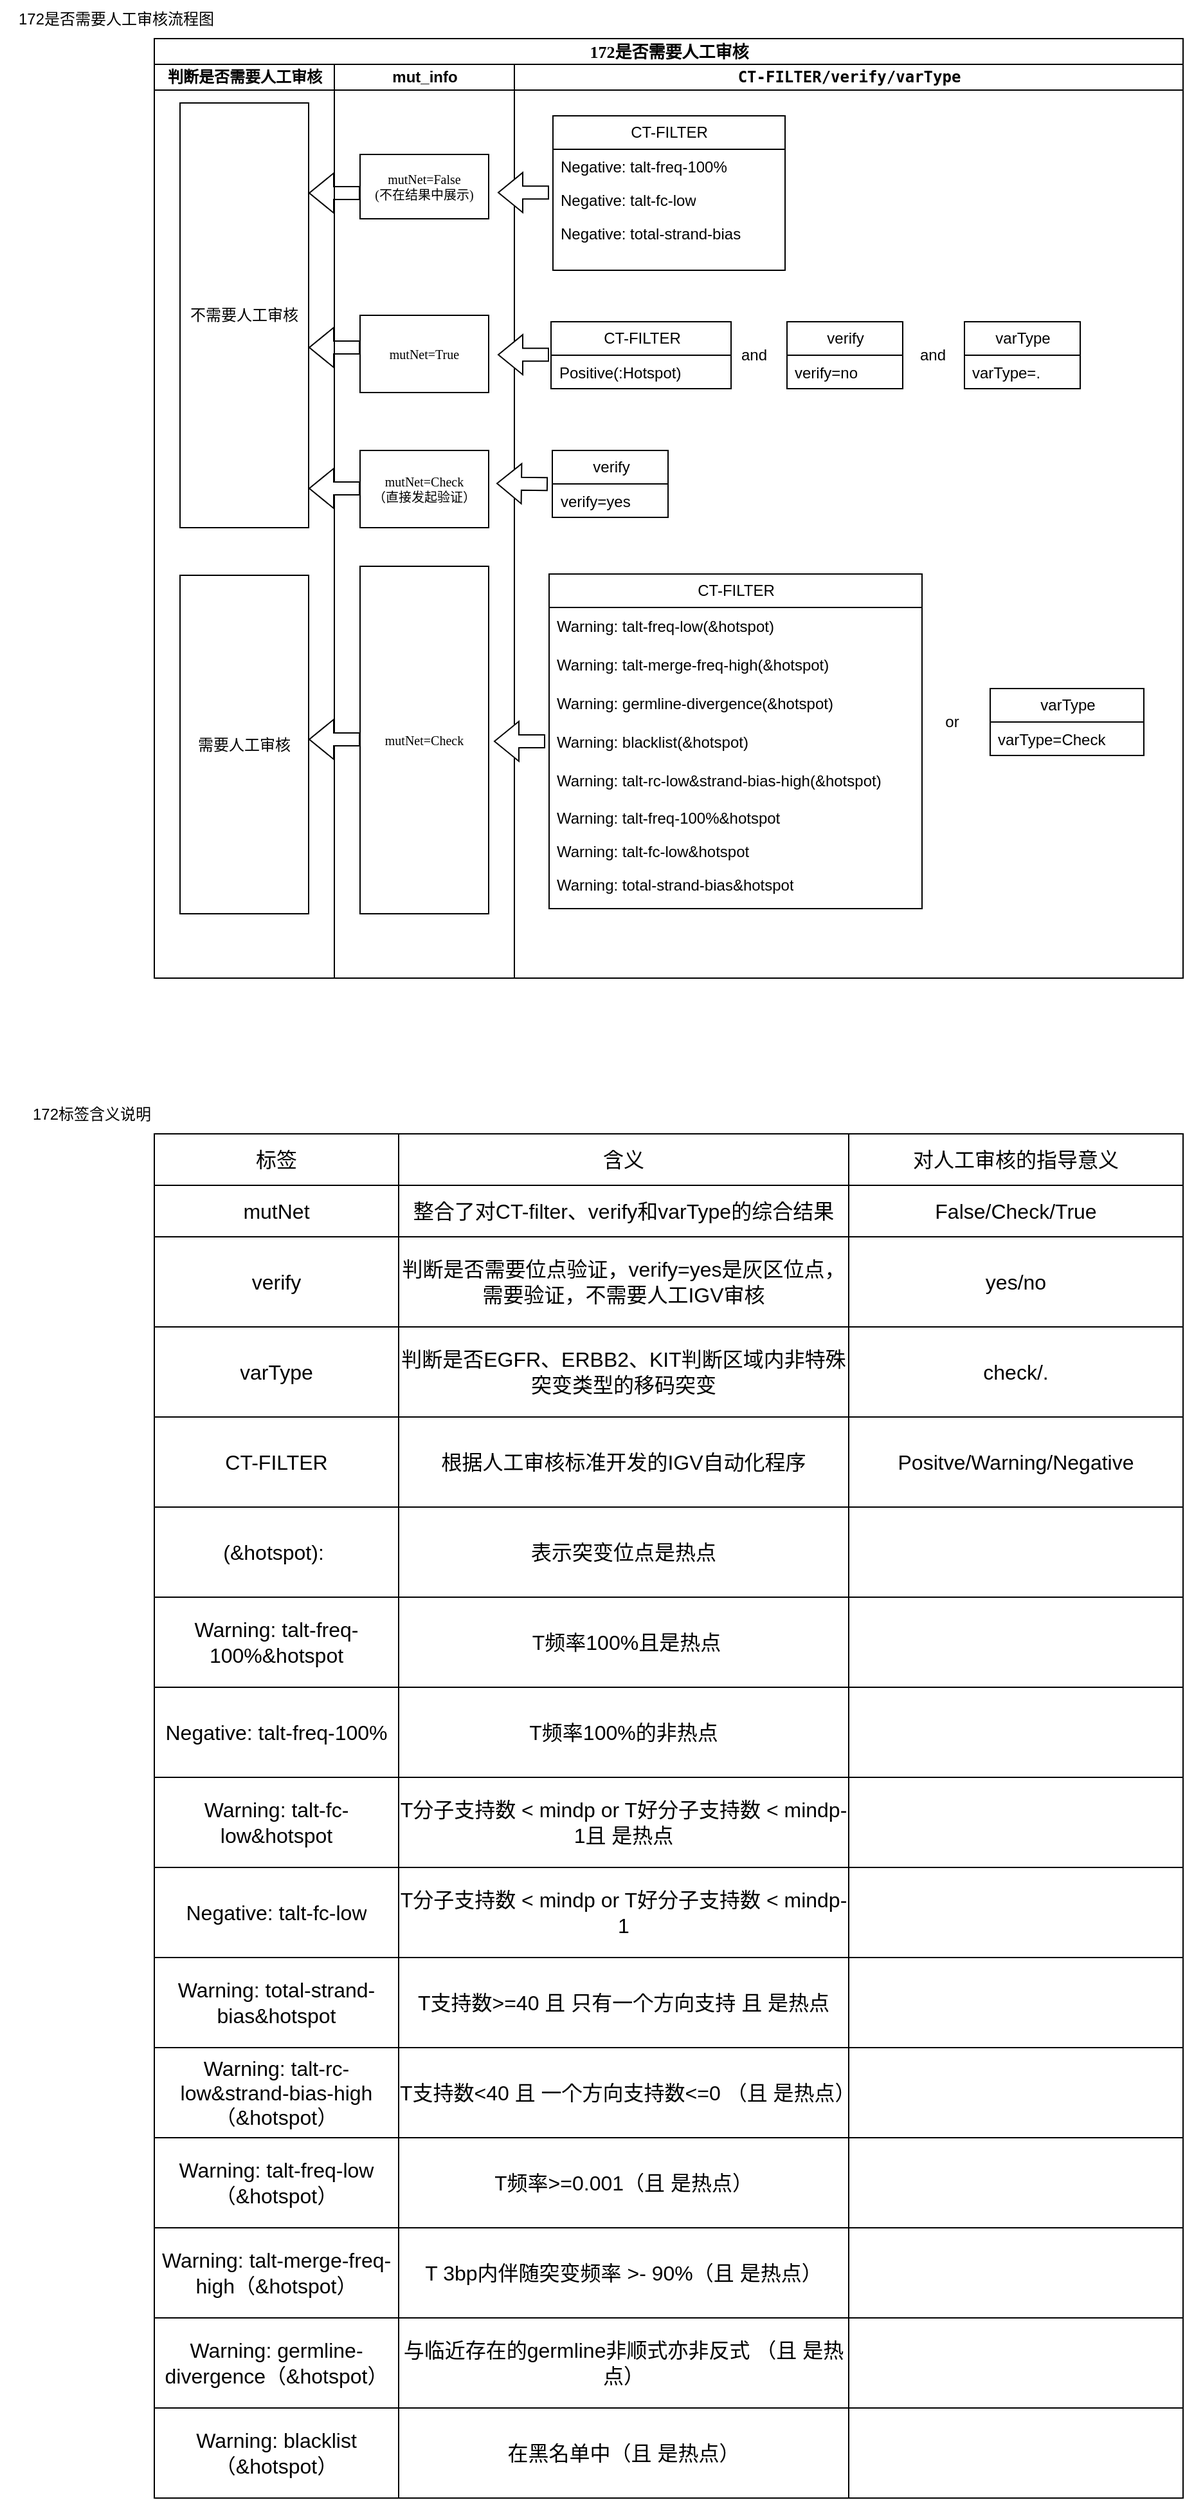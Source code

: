 <mxfile version="23.1.5" type="github">
  <diagram name="172" id="74e2e168-ea6b-b213-b513-2b3c1d86103e">
    <mxGraphModel dx="1036" dy="1428" grid="1" gridSize="10" guides="1" tooltips="1" connect="1" arrows="1" fold="1" page="1" pageScale="1" pageWidth="1100" pageHeight="850" background="none" math="0" shadow="0">
      <root>
        <mxCell id="0" />
        <mxCell id="1" parent="0" />
        <mxCell id="77e6c97f196da883-1" value="&lt;font style=&quot;font-size: 13px;&quot;&gt;172是否需要人工审核&lt;/font&gt;" style="swimlane;html=1;childLayout=stackLayout;startSize=20;rounded=0;shadow=0;labelBackgroundColor=none;strokeWidth=1;fontFamily=Verdana;fontSize=8;align=center;" parent="1" vertex="1">
          <mxGeometry x="120" y="-810" width="800" height="730" as="geometry" />
        </mxCell>
        <mxCell id="77e6c97f196da883-2" value="判断是否需要人工审核" style="swimlane;html=1;startSize=20;shadow=0;" parent="77e6c97f196da883-1" vertex="1">
          <mxGeometry y="20" width="140" height="710" as="geometry" />
        </mxCell>
        <mxCell id="77e6c97f196da883-8" value="不需要人工审核" style="rounded=0;whiteSpace=wrap;html=1;shadow=0;labelBackgroundColor=none;strokeWidth=1;fontFamily=Verdana;fontSize=12;align=center;glass=1;fillColor=none;" parent="77e6c97f196da883-2" vertex="1">
          <mxGeometry x="20" y="30" width="100" height="330" as="geometry" />
        </mxCell>
        <mxCell id="Ntkf2nLQN6CGH8CM93F0-73" value="需要人工审核" style="rounded=0;whiteSpace=wrap;html=1;shadow=0;labelBackgroundColor=none;strokeWidth=1;fontFamily=Verdana;fontSize=12;align=center;glass=1;fillColor=none;" parent="77e6c97f196da883-2" vertex="1">
          <mxGeometry x="20" y="397" width="100" height="263" as="geometry" />
        </mxCell>
        <mxCell id="a5Jmv1ovsEIgKHmmvxp4-178" value="" style="shape=flexArrow;endArrow=classic;html=1;rounded=0;fillColor=default;" parent="77e6c97f196da883-2" edge="1">
          <mxGeometry width="50" height="50" relative="1" as="geometry">
            <mxPoint x="160" y="220" as="sourcePoint" />
            <mxPoint x="120" y="220" as="targetPoint" />
          </mxGeometry>
        </mxCell>
        <mxCell id="a5Jmv1ovsEIgKHmmvxp4-177" value="" style="shape=flexArrow;endArrow=classic;html=1;rounded=0;fillColor=default;" parent="77e6c97f196da883-2" edge="1">
          <mxGeometry width="50" height="50" relative="1" as="geometry">
            <mxPoint x="160" y="100" as="sourcePoint" />
            <mxPoint x="120" y="100" as="targetPoint" />
          </mxGeometry>
        </mxCell>
        <mxCell id="77e6c97f196da883-3" value="mut_info" style="swimlane;html=1;startSize=20;shadow=0;" parent="77e6c97f196da883-1" vertex="1">
          <mxGeometry x="140" y="20" width="140" height="710" as="geometry" />
        </mxCell>
        <mxCell id="Ntkf2nLQN6CGH8CM93F0-67" value="mutNet=True" style="rounded=0;whiteSpace=wrap;html=1;shadow=0;labelBackgroundColor=none;strokeWidth=1;fontFamily=Verdana;fontSize=10;align=center;glass=1;fillStyle=auto;fillColor=none;" parent="77e6c97f196da883-3" vertex="1">
          <mxGeometry x="20" y="195" width="100" height="60" as="geometry" />
        </mxCell>
        <mxCell id="Ntkf2nLQN6CGH8CM93F0-69" value="mutNet=Check" style="rounded=0;whiteSpace=wrap;html=1;shadow=0;labelBackgroundColor=none;strokeWidth=1;fontFamily=Verdana;fontSize=10;align=center;glass=1;fillStyle=auto;fillColor=none;" parent="77e6c97f196da883-3" vertex="1">
          <mxGeometry x="20" y="390" width="100" height="270" as="geometry" />
        </mxCell>
        <mxCell id="Ntkf2nLQN6CGH8CM93F0-68" value="mutNet=False&lt;br&gt;(不在结果中展示)" style="rounded=0;whiteSpace=wrap;html=1;shadow=0;labelBackgroundColor=none;strokeWidth=1;fontFamily=Verdana;fontSize=10;align=center;glass=1;fillStyle=auto;fillColor=none;" parent="77e6c97f196da883-3" vertex="1">
          <mxGeometry x="20" y="70" width="100" height="50" as="geometry" />
        </mxCell>
        <mxCell id="a5Jmv1ovsEIgKHmmvxp4-11" value="mutNet=Check&lt;br&gt;（直接发起验证）" style="rounded=0;whiteSpace=wrap;html=1;shadow=0;labelBackgroundColor=none;strokeWidth=1;fontFamily=Verdana;fontSize=10;align=center;glass=1;fillStyle=auto;fillColor=none;" parent="77e6c97f196da883-3" vertex="1">
          <mxGeometry x="20" y="300" width="100" height="60" as="geometry" />
        </mxCell>
        <mxCell id="a5Jmv1ovsEIgKHmmvxp4-179" value="" style="shape=flexArrow;endArrow=classic;html=1;rounded=0;fillColor=default;" parent="77e6c97f196da883-3" edge="1">
          <mxGeometry width="50" height="50" relative="1" as="geometry">
            <mxPoint x="20" y="524.5" as="sourcePoint" />
            <mxPoint x="-20" y="524.5" as="targetPoint" />
          </mxGeometry>
        </mxCell>
        <mxCell id="a5Jmv1ovsEIgKHmmvxp4-170" value="" style="shape=flexArrow;endArrow=classic;html=1;rounded=0;fillColor=default;" parent="77e6c97f196da883-3" edge="1">
          <mxGeometry width="50" height="50" relative="1" as="geometry">
            <mxPoint x="20" y="329.5" as="sourcePoint" />
            <mxPoint x="-20" y="329.5" as="targetPoint" />
          </mxGeometry>
        </mxCell>
        <mxCell id="77e6c97f196da883-5" value="&lt;code&gt;&lt;b&gt;CT-FILTER/verify/varType&lt;/b&gt;&lt;/code&gt;" style="swimlane;html=1;startSize=20;fontStyle=0;shadow=0;" parent="77e6c97f196da883-1" vertex="1">
          <mxGeometry x="280" y="20" width="520" height="710" as="geometry" />
        </mxCell>
        <mxCell id="74XeSMvvcMfbmq75COJw-82" value="CT-FILTER" style="swimlane;fontStyle=0;childLayout=stackLayout;horizontal=1;startSize=26;fillColor=none;horizontalStack=0;resizeParent=1;resizeParentMax=0;resizeLast=0;collapsible=1;marginBottom=0;html=1;swimlaneFillColor=none;" parent="77e6c97f196da883-5" vertex="1">
          <mxGeometry x="30" y="40" width="180.5" height="120" as="geometry" />
        </mxCell>
        <mxCell id="74XeSMvvcMfbmq75COJw-83" value="Negative:&amp;nbsp;talt-freq-100%" style="text;strokeColor=none;fillColor=none;align=left;verticalAlign=top;spacingLeft=4;spacingRight=4;overflow=hidden;rotatable=0;points=[[0,0.5],[1,0.5]];portConstraint=eastwest;whiteSpace=wrap;html=1;" parent="74XeSMvvcMfbmq75COJw-82" vertex="1">
          <mxGeometry y="26" width="180.5" height="26" as="geometry" />
        </mxCell>
        <mxCell id="74XeSMvvcMfbmq75COJw-84" value="Negative:&amp;nbsp;talt-fc-low" style="text;strokeColor=none;fillColor=none;align=left;verticalAlign=top;spacingLeft=4;spacingRight=4;overflow=hidden;rotatable=0;points=[[0,0.5],[1,0.5]];portConstraint=eastwest;whiteSpace=wrap;html=1;" parent="74XeSMvvcMfbmq75COJw-82" vertex="1">
          <mxGeometry y="52" width="180.5" height="26" as="geometry" />
        </mxCell>
        <mxCell id="74XeSMvvcMfbmq75COJw-85" value="Negative:&amp;nbsp;total-strand-bias" style="text;strokeColor=none;fillColor=none;align=left;verticalAlign=top;spacingLeft=4;spacingRight=4;overflow=hidden;rotatable=0;points=[[0,0.5],[1,0.5]];portConstraint=eastwest;whiteSpace=wrap;html=1;" parent="74XeSMvvcMfbmq75COJw-82" vertex="1">
          <mxGeometry y="78" width="180.5" height="42" as="geometry" />
        </mxCell>
        <mxCell id="74XeSMvvcMfbmq75COJw-87" value="CT-FILTER" style="swimlane;fontStyle=0;childLayout=stackLayout;horizontal=1;startSize=26;fillColor=none;horizontalStack=0;resizeParent=1;resizeParentMax=0;resizeLast=0;collapsible=1;marginBottom=0;html=1;" parent="77e6c97f196da883-5" vertex="1">
          <mxGeometry x="28.5" y="200" width="140" height="52" as="geometry" />
        </mxCell>
        <mxCell id="74XeSMvvcMfbmq75COJw-88" value="Positive(:Hotspot)" style="text;strokeColor=none;fillColor=none;align=left;verticalAlign=top;spacingLeft=4;spacingRight=4;overflow=hidden;rotatable=0;points=[[0,0.5],[1,0.5]];portConstraint=eastwest;whiteSpace=wrap;html=1;" parent="74XeSMvvcMfbmq75COJw-87" vertex="1">
          <mxGeometry y="26" width="140" height="26" as="geometry" />
        </mxCell>
        <mxCell id="74XeSMvvcMfbmq75COJw-91" value="verify" style="swimlane;fontStyle=0;childLayout=stackLayout;horizontal=1;startSize=26;fillColor=none;horizontalStack=0;resizeParent=1;resizeParentMax=0;resizeLast=0;collapsible=1;marginBottom=0;html=1;" parent="77e6c97f196da883-5" vertex="1">
          <mxGeometry x="212" y="200" width="90" height="52" as="geometry" />
        </mxCell>
        <mxCell id="74XeSMvvcMfbmq75COJw-92" value="verify=no" style="text;strokeColor=none;fillColor=none;align=left;verticalAlign=top;spacingLeft=4;spacingRight=4;overflow=hidden;rotatable=0;points=[[0,0.5],[1,0.5]];portConstraint=eastwest;whiteSpace=wrap;html=1;" parent="74XeSMvvcMfbmq75COJw-91" vertex="1">
          <mxGeometry y="26" width="90" height="26" as="geometry" />
        </mxCell>
        <mxCell id="74XeSMvvcMfbmq75COJw-94" value="varType" style="swimlane;fontStyle=0;childLayout=stackLayout;horizontal=1;startSize=26;fillColor=none;horizontalStack=0;resizeParent=1;resizeParentMax=0;resizeLast=0;collapsible=1;marginBottom=0;html=1;" parent="77e6c97f196da883-5" vertex="1">
          <mxGeometry x="350" y="200" width="90" height="52" as="geometry" />
        </mxCell>
        <mxCell id="74XeSMvvcMfbmq75COJw-95" value="varType=." style="text;strokeColor=none;fillColor=none;align=left;verticalAlign=top;spacingLeft=4;spacingRight=4;overflow=hidden;rotatable=0;points=[[0,0.5],[1,0.5]];portConstraint=eastwest;whiteSpace=wrap;html=1;" parent="74XeSMvvcMfbmq75COJw-94" vertex="1">
          <mxGeometry y="26" width="90" height="26" as="geometry" />
        </mxCell>
        <mxCell id="a5Jmv1ovsEIgKHmmvxp4-5" value="and" style="text;html=1;align=center;verticalAlign=middle;resizable=0;points=[];autosize=1;strokeColor=none;fillColor=none;" parent="77e6c97f196da883-5" vertex="1">
          <mxGeometry x="305" y="211" width="40" height="30" as="geometry" />
        </mxCell>
        <mxCell id="a5Jmv1ovsEIgKHmmvxp4-6" value="and" style="text;html=1;align=center;verticalAlign=middle;resizable=0;points=[];autosize=1;strokeColor=none;fillColor=none;" parent="77e6c97f196da883-5" vertex="1">
          <mxGeometry x="165.5" y="211" width="40" height="30" as="geometry" />
        </mxCell>
        <mxCell id="a5Jmv1ovsEIgKHmmvxp4-7" value="CT-FILTER" style="swimlane;fontStyle=0;childLayout=stackLayout;horizontal=1;startSize=26;fillColor=none;horizontalStack=0;resizeParent=1;resizeParentMax=0;resizeLast=0;collapsible=1;marginBottom=0;html=1;" parent="77e6c97f196da883-5" vertex="1">
          <mxGeometry x="27" y="396" width="290" height="260" as="geometry" />
        </mxCell>
        <mxCell id="a5Jmv1ovsEIgKHmmvxp4-130" value="Warning:&amp;nbsp;talt-freq-low(&amp;amp;hotspot)" style="text;fillColor=none;align=left;verticalAlign=middle;spacingLeft=4;spacingRight=4;overflow=hidden;points=[[0,0.5],[1,0.5]];portConstraint=eastwest;rotatable=0;whiteSpace=wrap;html=1;" parent="a5Jmv1ovsEIgKHmmvxp4-7" vertex="1">
          <mxGeometry y="26" width="290" height="30" as="geometry" />
        </mxCell>
        <mxCell id="a5Jmv1ovsEIgKHmmvxp4-128" value="Warning:&amp;nbsp;talt-merge-freq-high(&amp;amp;hotspot)" style="text;strokeColor=none;fillColor=none;align=left;verticalAlign=middle;spacingLeft=4;spacingRight=4;overflow=hidden;points=[[0,0.5],[1,0.5]];portConstraint=eastwest;rotatable=0;whiteSpace=wrap;html=1;" parent="a5Jmv1ovsEIgKHmmvxp4-7" vertex="1">
          <mxGeometry y="56" width="290" height="30" as="geometry" />
        </mxCell>
        <mxCell id="a5Jmv1ovsEIgKHmmvxp4-127" value="Warning:&amp;nbsp;germline-divergence(&amp;amp;hotspot)" style="text;strokeColor=none;fillColor=none;align=left;verticalAlign=middle;spacingLeft=4;spacingRight=4;overflow=hidden;points=[[0,0.5],[1,0.5]];portConstraint=eastwest;rotatable=0;whiteSpace=wrap;html=1;" parent="a5Jmv1ovsEIgKHmmvxp4-7" vertex="1">
          <mxGeometry y="86" width="290" height="30" as="geometry" />
        </mxCell>
        <mxCell id="a5Jmv1ovsEIgKHmmvxp4-126" value="Warning:&amp;nbsp;blacklist(&amp;amp;hotspot)" style="text;strokeColor=none;fillColor=none;align=left;verticalAlign=middle;spacingLeft=4;spacingRight=4;overflow=hidden;points=[[0,0.5],[1,0.5]];portConstraint=eastwest;rotatable=0;whiteSpace=wrap;html=1;" parent="a5Jmv1ovsEIgKHmmvxp4-7" vertex="1">
          <mxGeometry y="116" width="290" height="30" as="geometry" />
        </mxCell>
        <mxCell id="a5Jmv1ovsEIgKHmmvxp4-125" value="Warning:&amp;nbsp;talt-rc-low&amp;amp;strand-bias-high(&amp;amp;hotspot)" style="text;strokeColor=none;fillColor=none;align=left;verticalAlign=middle;spacingLeft=4;spacingRight=4;overflow=hidden;points=[[0,0.5],[1,0.5]];portConstraint=eastwest;rotatable=0;whiteSpace=wrap;html=1;" parent="a5Jmv1ovsEIgKHmmvxp4-7" vertex="1">
          <mxGeometry y="146" width="290" height="30" as="geometry" />
        </mxCell>
        <mxCell id="a5Jmv1ovsEIgKHmmvxp4-117" value="" style="group;strokeColor=none;" parent="a5Jmv1ovsEIgKHmmvxp4-7" vertex="1" connectable="0">
          <mxGeometry y="176" width="290" height="84" as="geometry" />
        </mxCell>
        <mxCell id="a5Jmv1ovsEIgKHmmvxp4-8" value="Warning:&amp;nbsp;talt-freq-100%&amp;amp;hotspot" style="text;strokeColor=none;fillColor=none;align=left;verticalAlign=top;spacingLeft=4;spacingRight=4;overflow=hidden;rotatable=0;points=[[0,0.5],[1,0.5]];portConstraint=eastwest;whiteSpace=wrap;html=1;" parent="a5Jmv1ovsEIgKHmmvxp4-117" vertex="1">
          <mxGeometry width="290" height="26" as="geometry" />
        </mxCell>
        <mxCell id="a5Jmv1ovsEIgKHmmvxp4-9" value="Warning: talt-fc-low&amp;amp;hotspot" style="text;strokeColor=none;fillColor=none;align=left;verticalAlign=top;spacingLeft=4;spacingRight=4;overflow=hidden;rotatable=0;points=[[0,0.5],[1,0.5]];portConstraint=eastwest;whiteSpace=wrap;html=1;" parent="a5Jmv1ovsEIgKHmmvxp4-117" vertex="1">
          <mxGeometry y="26" width="290" height="26" as="geometry" />
        </mxCell>
        <mxCell id="a5Jmv1ovsEIgKHmmvxp4-10" value="Warning:&amp;nbsp;total-strand-bias&amp;amp;hotspot" style="text;strokeColor=none;fillColor=none;align=left;verticalAlign=top;spacingLeft=4;spacingRight=4;overflow=hidden;rotatable=0;points=[[0,0.5],[1,0.5]];portConstraint=eastwest;whiteSpace=wrap;html=1;" parent="a5Jmv1ovsEIgKHmmvxp4-117" vertex="1">
          <mxGeometry y="52" width="290" height="32" as="geometry" />
        </mxCell>
        <mxCell id="a5Jmv1ovsEIgKHmmvxp4-40" value="verify" style="swimlane;fontStyle=0;childLayout=stackLayout;horizontal=1;startSize=26;fillColor=none;horizontalStack=0;resizeParent=1;resizeParentMax=0;resizeLast=0;collapsible=1;marginBottom=0;html=1;" parent="77e6c97f196da883-5" vertex="1">
          <mxGeometry x="29.5" y="300" width="90" height="52" as="geometry" />
        </mxCell>
        <mxCell id="a5Jmv1ovsEIgKHmmvxp4-41" value="verify=yes" style="text;strokeColor=none;fillColor=none;align=left;verticalAlign=top;spacingLeft=4;spacingRight=4;overflow=hidden;rotatable=0;points=[[0,0.5],[1,0.5]];portConstraint=eastwest;whiteSpace=wrap;html=1;" parent="a5Jmv1ovsEIgKHmmvxp4-40" vertex="1">
          <mxGeometry y="26" width="90" height="26" as="geometry" />
        </mxCell>
        <mxCell id="a5Jmv1ovsEIgKHmmvxp4-69" value="varType" style="swimlane;fontStyle=0;childLayout=stackLayout;horizontal=1;startSize=26;fillColor=none;horizontalStack=0;resizeParent=1;resizeParentMax=0;resizeLast=0;collapsible=1;marginBottom=0;html=1;" parent="77e6c97f196da883-5" vertex="1">
          <mxGeometry x="370" y="485" width="119.5" height="52" as="geometry" />
        </mxCell>
        <mxCell id="a5Jmv1ovsEIgKHmmvxp4-70" value="varType=Check" style="text;strokeColor=none;fillColor=none;align=left;verticalAlign=top;spacingLeft=4;spacingRight=4;overflow=hidden;rotatable=0;points=[[0,0.5],[1,0.5]];portConstraint=eastwest;whiteSpace=wrap;html=1;" parent="a5Jmv1ovsEIgKHmmvxp4-69" vertex="1">
          <mxGeometry y="26" width="119.5" height="26" as="geometry" />
        </mxCell>
        <mxCell id="a5Jmv1ovsEIgKHmmvxp4-115" value="or" style="text;html=1;align=center;verticalAlign=middle;resizable=0;points=[];autosize=1;strokeColor=none;fillColor=none;" parent="77e6c97f196da883-5" vertex="1">
          <mxGeometry x="325" y="496" width="30" height="30" as="geometry" />
        </mxCell>
        <mxCell id="a5Jmv1ovsEIgKHmmvxp4-171" value="" style="shape=flexArrow;endArrow=classic;html=1;rounded=0;fillColor=default;" parent="77e6c97f196da883-5" edge="1">
          <mxGeometry width="50" height="50" relative="1" as="geometry">
            <mxPoint x="24" y="526" as="sourcePoint" />
            <mxPoint x="-16" y="526" as="targetPoint" />
          </mxGeometry>
        </mxCell>
        <mxCell id="a5Jmv1ovsEIgKHmmvxp4-172" value="" style="shape=flexArrow;endArrow=classic;html=1;rounded=0;fillColor=default;" parent="77e6c97f196da883-5" edge="1">
          <mxGeometry width="50" height="50" relative="1" as="geometry">
            <mxPoint x="27" y="225.58" as="sourcePoint" />
            <mxPoint x="-13" y="225.58" as="targetPoint" />
          </mxGeometry>
        </mxCell>
        <mxCell id="a5Jmv1ovsEIgKHmmvxp4-169" value="" style="shape=flexArrow;endArrow=classic;html=1;rounded=0;fillColor=default;" parent="77e6c97f196da883-5" edge="1">
          <mxGeometry width="50" height="50" relative="1" as="geometry">
            <mxPoint x="27" y="99.58" as="sourcePoint" />
            <mxPoint x="-13" y="99.58" as="targetPoint" />
          </mxGeometry>
        </mxCell>
        <mxCell id="a5Jmv1ovsEIgKHmmvxp4-168" value="" style="shape=flexArrow;endArrow=classic;html=1;rounded=0;fillColor=default;" parent="77e6c97f196da883-5" edge="1">
          <mxGeometry width="50" height="50" relative="1" as="geometry">
            <mxPoint x="26" y="326.08" as="sourcePoint" />
            <mxPoint x="-14" y="325.58" as="targetPoint" />
          </mxGeometry>
        </mxCell>
        <mxCell id="sK7v8ZVmqhWhGG1hjcXt-1" value="172是否需要人工审核流程图" style="text;html=1;align=center;verticalAlign=middle;resizable=0;points=[];autosize=1;strokeColor=none;fillColor=none;" parent="1" vertex="1">
          <mxGeometry y="-840" width="180" height="30" as="geometry" />
        </mxCell>
        <mxCell id="sK7v8ZVmqhWhGG1hjcXt-2" value="172标签含义说明" style="text;html=1;align=center;verticalAlign=middle;resizable=0;points=[];autosize=1;strokeColor=none;fillColor=none;" parent="1" vertex="1">
          <mxGeometry x="11" y="11" width="120" height="30" as="geometry" />
        </mxCell>
        <mxCell id="PxTjI0f82RKwkP7TFESD-1" value="" style="shape=table;startSize=0;container=1;collapsible=0;childLayout=tableLayout;fontSize=16;" vertex="1" parent="1">
          <mxGeometry x="120" y="41" width="800" height="1060" as="geometry" />
        </mxCell>
        <mxCell id="PxTjI0f82RKwkP7TFESD-2" value="" style="shape=tableRow;horizontal=0;startSize=0;swimlaneHead=0;swimlaneBody=0;strokeColor=inherit;top=0;left=0;bottom=0;right=0;collapsible=0;dropTarget=0;fillColor=none;points=[[0,0.5],[1,0.5]];portConstraint=eastwest;fontSize=16;" vertex="1" parent="PxTjI0f82RKwkP7TFESD-1">
          <mxGeometry width="800" height="40" as="geometry" />
        </mxCell>
        <mxCell id="PxTjI0f82RKwkP7TFESD-3" value="标签" style="shape=partialRectangle;html=1;whiteSpace=wrap;connectable=0;strokeColor=inherit;overflow=hidden;fillColor=none;top=0;left=0;bottom=0;right=0;pointerEvents=1;fontSize=16;" vertex="1" parent="PxTjI0f82RKwkP7TFESD-2">
          <mxGeometry width="190" height="40" as="geometry">
            <mxRectangle width="190" height="40" as="alternateBounds" />
          </mxGeometry>
        </mxCell>
        <mxCell id="PxTjI0f82RKwkP7TFESD-4" value="含义" style="shape=partialRectangle;html=1;whiteSpace=wrap;connectable=0;strokeColor=inherit;overflow=hidden;fillColor=none;top=0;left=0;bottom=0;right=0;pointerEvents=1;fontSize=16;" vertex="1" parent="PxTjI0f82RKwkP7TFESD-2">
          <mxGeometry x="190" width="350" height="40" as="geometry">
            <mxRectangle width="350" height="40" as="alternateBounds" />
          </mxGeometry>
        </mxCell>
        <mxCell id="PxTjI0f82RKwkP7TFESD-5" value="对人工审核的指导意义" style="shape=partialRectangle;html=1;whiteSpace=wrap;connectable=0;strokeColor=inherit;overflow=hidden;fillColor=none;top=0;left=0;bottom=0;right=0;pointerEvents=1;fontSize=16;" vertex="1" parent="PxTjI0f82RKwkP7TFESD-2">
          <mxGeometry x="540" width="260" height="40" as="geometry">
            <mxRectangle width="260" height="40" as="alternateBounds" />
          </mxGeometry>
        </mxCell>
        <mxCell id="PxTjI0f82RKwkP7TFESD-6" value="" style="shape=tableRow;horizontal=0;startSize=0;swimlaneHead=0;swimlaneBody=0;strokeColor=inherit;top=0;left=0;bottom=0;right=0;collapsible=0;dropTarget=0;fillColor=none;points=[[0,0.5],[1,0.5]];portConstraint=eastwest;fontSize=16;" vertex="1" parent="PxTjI0f82RKwkP7TFESD-1">
          <mxGeometry y="40" width="800" height="40" as="geometry" />
        </mxCell>
        <mxCell id="PxTjI0f82RKwkP7TFESD-7" value="mutNet" style="shape=partialRectangle;html=1;whiteSpace=wrap;connectable=0;strokeColor=inherit;overflow=hidden;fillColor=none;top=0;left=0;bottom=0;right=0;pointerEvents=1;fontSize=16;" vertex="1" parent="PxTjI0f82RKwkP7TFESD-6">
          <mxGeometry width="190" height="40" as="geometry">
            <mxRectangle width="190" height="40" as="alternateBounds" />
          </mxGeometry>
        </mxCell>
        <mxCell id="PxTjI0f82RKwkP7TFESD-8" value="整合了对CT-filter、verify和varType的综合结果" style="shape=partialRectangle;html=1;whiteSpace=wrap;connectable=0;strokeColor=inherit;overflow=hidden;fillColor=none;top=0;left=0;bottom=0;right=0;pointerEvents=1;fontSize=16;" vertex="1" parent="PxTjI0f82RKwkP7TFESD-6">
          <mxGeometry x="190" width="350" height="40" as="geometry">
            <mxRectangle width="350" height="40" as="alternateBounds" />
          </mxGeometry>
        </mxCell>
        <mxCell id="PxTjI0f82RKwkP7TFESD-9" value="False/Check/True" style="shape=partialRectangle;html=1;whiteSpace=wrap;connectable=0;strokeColor=inherit;overflow=hidden;fillColor=none;top=0;left=0;bottom=0;right=0;pointerEvents=1;fontSize=16;" vertex="1" parent="PxTjI0f82RKwkP7TFESD-6">
          <mxGeometry x="540" width="260" height="40" as="geometry">
            <mxRectangle width="260" height="40" as="alternateBounds" />
          </mxGeometry>
        </mxCell>
        <mxCell id="PxTjI0f82RKwkP7TFESD-22" value="" style="shape=tableRow;horizontal=0;startSize=0;swimlaneHead=0;swimlaneBody=0;strokeColor=inherit;top=0;left=0;bottom=0;right=0;collapsible=0;dropTarget=0;fillColor=none;points=[[0,0.5],[1,0.5]];portConstraint=eastwest;fontSize=16;" vertex="1" parent="PxTjI0f82RKwkP7TFESD-1">
          <mxGeometry y="80" width="800" height="70" as="geometry" />
        </mxCell>
        <mxCell id="PxTjI0f82RKwkP7TFESD-23" value="verify" style="shape=partialRectangle;html=1;whiteSpace=wrap;connectable=0;strokeColor=inherit;overflow=hidden;fillColor=none;top=0;left=0;bottom=0;right=0;pointerEvents=1;fontSize=16;" vertex="1" parent="PxTjI0f82RKwkP7TFESD-22">
          <mxGeometry width="190" height="70" as="geometry">
            <mxRectangle width="190" height="70" as="alternateBounds" />
          </mxGeometry>
        </mxCell>
        <mxCell id="PxTjI0f82RKwkP7TFESD-24" value="判断是否需要位点验证，verify=yes是灰区位点，需要验证，不需要人工IGV审核" style="shape=partialRectangle;html=1;whiteSpace=wrap;connectable=0;strokeColor=inherit;overflow=hidden;fillColor=none;top=0;left=0;bottom=0;right=0;pointerEvents=1;fontSize=16;" vertex="1" parent="PxTjI0f82RKwkP7TFESD-22">
          <mxGeometry x="190" width="350" height="70" as="geometry">
            <mxRectangle width="350" height="70" as="alternateBounds" />
          </mxGeometry>
        </mxCell>
        <mxCell id="PxTjI0f82RKwkP7TFESD-25" value="yes/no" style="shape=partialRectangle;html=1;whiteSpace=wrap;connectable=0;strokeColor=inherit;overflow=hidden;fillColor=none;top=0;left=0;bottom=0;right=0;pointerEvents=1;fontSize=16;" vertex="1" parent="PxTjI0f82RKwkP7TFESD-22">
          <mxGeometry x="540" width="260" height="70" as="geometry">
            <mxRectangle width="260" height="70" as="alternateBounds" />
          </mxGeometry>
        </mxCell>
        <mxCell id="PxTjI0f82RKwkP7TFESD-18" value="" style="shape=tableRow;horizontal=0;startSize=0;swimlaneHead=0;swimlaneBody=0;strokeColor=inherit;top=0;left=0;bottom=0;right=0;collapsible=0;dropTarget=0;fillColor=none;points=[[0,0.5],[1,0.5]];portConstraint=eastwest;fontSize=16;" vertex="1" parent="PxTjI0f82RKwkP7TFESD-1">
          <mxGeometry y="150" width="800" height="70" as="geometry" />
        </mxCell>
        <mxCell id="PxTjI0f82RKwkP7TFESD-19" value="varType" style="shape=partialRectangle;html=1;whiteSpace=wrap;connectable=0;strokeColor=inherit;overflow=hidden;fillColor=none;top=0;left=0;bottom=0;right=0;pointerEvents=1;fontSize=16;" vertex="1" parent="PxTjI0f82RKwkP7TFESD-18">
          <mxGeometry width="190" height="70" as="geometry">
            <mxRectangle width="190" height="70" as="alternateBounds" />
          </mxGeometry>
        </mxCell>
        <mxCell id="PxTjI0f82RKwkP7TFESD-20" value="判断是否EGFR、ERBB2、KIT判断区域内非特殊突变类型的移码突变" style="shape=partialRectangle;html=1;whiteSpace=wrap;connectable=0;strokeColor=inherit;overflow=hidden;fillColor=none;top=0;left=0;bottom=0;right=0;pointerEvents=1;fontSize=16;" vertex="1" parent="PxTjI0f82RKwkP7TFESD-18">
          <mxGeometry x="190" width="350" height="70" as="geometry">
            <mxRectangle width="350" height="70" as="alternateBounds" />
          </mxGeometry>
        </mxCell>
        <mxCell id="PxTjI0f82RKwkP7TFESD-21" value="check/." style="shape=partialRectangle;html=1;whiteSpace=wrap;connectable=0;strokeColor=inherit;overflow=hidden;fillColor=none;top=0;left=0;bottom=0;right=0;pointerEvents=1;fontSize=16;" vertex="1" parent="PxTjI0f82RKwkP7TFESD-18">
          <mxGeometry x="540" width="260" height="70" as="geometry">
            <mxRectangle width="260" height="70" as="alternateBounds" />
          </mxGeometry>
        </mxCell>
        <mxCell id="PxTjI0f82RKwkP7TFESD-30" value="" style="shape=tableRow;horizontal=0;startSize=0;swimlaneHead=0;swimlaneBody=0;strokeColor=inherit;top=0;left=0;bottom=0;right=0;collapsible=0;dropTarget=0;fillColor=none;points=[[0,0.5],[1,0.5]];portConstraint=eastwest;fontSize=16;" vertex="1" parent="PxTjI0f82RKwkP7TFESD-1">
          <mxGeometry y="220" width="800" height="70" as="geometry" />
        </mxCell>
        <mxCell id="PxTjI0f82RKwkP7TFESD-31" value="CT-FILTER" style="shape=partialRectangle;html=1;whiteSpace=wrap;connectable=0;strokeColor=inherit;overflow=hidden;fillColor=none;top=0;left=0;bottom=0;right=0;pointerEvents=1;fontSize=16;" vertex="1" parent="PxTjI0f82RKwkP7TFESD-30">
          <mxGeometry width="190" height="70" as="geometry">
            <mxRectangle width="190" height="70" as="alternateBounds" />
          </mxGeometry>
        </mxCell>
        <mxCell id="PxTjI0f82RKwkP7TFESD-32" value="根据人工审核标准开发的IGV自动化程序" style="shape=partialRectangle;html=1;whiteSpace=wrap;connectable=0;strokeColor=inherit;overflow=hidden;fillColor=none;top=0;left=0;bottom=0;right=0;pointerEvents=1;fontSize=16;" vertex="1" parent="PxTjI0f82RKwkP7TFESD-30">
          <mxGeometry x="190" width="350" height="70" as="geometry">
            <mxRectangle width="350" height="70" as="alternateBounds" />
          </mxGeometry>
        </mxCell>
        <mxCell id="PxTjI0f82RKwkP7TFESD-33" value="Positve/Warning/Negative" style="shape=partialRectangle;html=1;whiteSpace=wrap;connectable=0;strokeColor=inherit;overflow=hidden;fillColor=none;top=0;left=0;bottom=0;right=0;pointerEvents=1;fontSize=16;" vertex="1" parent="PxTjI0f82RKwkP7TFESD-30">
          <mxGeometry x="540" width="260" height="70" as="geometry">
            <mxRectangle width="260" height="70" as="alternateBounds" />
          </mxGeometry>
        </mxCell>
        <mxCell id="PxTjI0f82RKwkP7TFESD-38" value="" style="shape=tableRow;horizontal=0;startSize=0;swimlaneHead=0;swimlaneBody=0;strokeColor=inherit;top=0;left=0;bottom=0;right=0;collapsible=0;dropTarget=0;fillColor=none;points=[[0,0.5],[1,0.5]];portConstraint=eastwest;fontSize=16;" vertex="1" parent="PxTjI0f82RKwkP7TFESD-1">
          <mxGeometry y="290" width="800" height="70" as="geometry" />
        </mxCell>
        <mxCell id="PxTjI0f82RKwkP7TFESD-39" value="(&amp;amp;hotspot):&amp;nbsp;" style="shape=partialRectangle;html=1;whiteSpace=wrap;connectable=0;strokeColor=inherit;overflow=hidden;fillColor=none;top=0;left=0;bottom=0;right=0;pointerEvents=1;fontSize=16;" vertex="1" parent="PxTjI0f82RKwkP7TFESD-38">
          <mxGeometry width="190" height="70" as="geometry">
            <mxRectangle width="190" height="70" as="alternateBounds" />
          </mxGeometry>
        </mxCell>
        <mxCell id="PxTjI0f82RKwkP7TFESD-40" value="表示突变位点是热点" style="shape=partialRectangle;html=1;whiteSpace=wrap;connectable=0;strokeColor=inherit;overflow=hidden;fillColor=none;top=0;left=0;bottom=0;right=0;pointerEvents=1;fontSize=16;" vertex="1" parent="PxTjI0f82RKwkP7TFESD-38">
          <mxGeometry x="190" width="350" height="70" as="geometry">
            <mxRectangle width="350" height="70" as="alternateBounds" />
          </mxGeometry>
        </mxCell>
        <mxCell id="PxTjI0f82RKwkP7TFESD-41" value="" style="shape=partialRectangle;html=1;whiteSpace=wrap;connectable=0;strokeColor=inherit;overflow=hidden;fillColor=none;top=0;left=0;bottom=0;right=0;pointerEvents=1;fontSize=16;" vertex="1" parent="PxTjI0f82RKwkP7TFESD-38">
          <mxGeometry x="540" width="260" height="70" as="geometry">
            <mxRectangle width="260" height="70" as="alternateBounds" />
          </mxGeometry>
        </mxCell>
        <mxCell id="PxTjI0f82RKwkP7TFESD-34" value="" style="shape=tableRow;horizontal=0;startSize=0;swimlaneHead=0;swimlaneBody=0;strokeColor=inherit;top=0;left=0;bottom=0;right=0;collapsible=0;dropTarget=0;fillColor=none;points=[[0,0.5],[1,0.5]];portConstraint=eastwest;fontSize=16;" vertex="1" parent="PxTjI0f82RKwkP7TFESD-1">
          <mxGeometry y="360" width="800" height="70" as="geometry" />
        </mxCell>
        <mxCell id="PxTjI0f82RKwkP7TFESD-35" value="Warning:&amp;nbsp;talt-freq-100%&amp;amp;hotspot" style="shape=partialRectangle;html=1;whiteSpace=wrap;connectable=0;strokeColor=inherit;overflow=hidden;fillColor=none;top=0;left=0;bottom=0;right=0;pointerEvents=1;fontSize=16;" vertex="1" parent="PxTjI0f82RKwkP7TFESD-34">
          <mxGeometry width="190" height="70" as="geometry">
            <mxRectangle width="190" height="70" as="alternateBounds" />
          </mxGeometry>
        </mxCell>
        <mxCell id="PxTjI0f82RKwkP7TFESD-36" value="&amp;nbsp;T频率100%且是热点" style="shape=partialRectangle;html=1;whiteSpace=wrap;connectable=0;strokeColor=inherit;overflow=hidden;fillColor=none;top=0;left=0;bottom=0;right=0;pointerEvents=1;fontSize=16;" vertex="1" parent="PxTjI0f82RKwkP7TFESD-34">
          <mxGeometry x="190" width="350" height="70" as="geometry">
            <mxRectangle width="350" height="70" as="alternateBounds" />
          </mxGeometry>
        </mxCell>
        <mxCell id="PxTjI0f82RKwkP7TFESD-37" value="" style="shape=partialRectangle;html=1;whiteSpace=wrap;connectable=0;strokeColor=inherit;overflow=hidden;fillColor=none;top=0;left=0;bottom=0;right=0;pointerEvents=1;fontSize=16;" vertex="1" parent="PxTjI0f82RKwkP7TFESD-34">
          <mxGeometry x="540" width="260" height="70" as="geometry">
            <mxRectangle width="260" height="70" as="alternateBounds" />
          </mxGeometry>
        </mxCell>
        <mxCell id="PxTjI0f82RKwkP7TFESD-42" value="" style="shape=tableRow;horizontal=0;startSize=0;swimlaneHead=0;swimlaneBody=0;strokeColor=inherit;top=0;left=0;bottom=0;right=0;collapsible=0;dropTarget=0;fillColor=none;points=[[0,0.5],[1,0.5]];portConstraint=eastwest;fontSize=16;" vertex="1" parent="PxTjI0f82RKwkP7TFESD-1">
          <mxGeometry y="430" width="800" height="70" as="geometry" />
        </mxCell>
        <mxCell id="PxTjI0f82RKwkP7TFESD-43" value="Negative:&amp;nbsp;talt-freq-100%" style="shape=partialRectangle;html=1;whiteSpace=wrap;connectable=0;strokeColor=inherit;overflow=hidden;fillColor=none;top=0;left=0;bottom=0;right=0;pointerEvents=1;fontSize=16;" vertex="1" parent="PxTjI0f82RKwkP7TFESD-42">
          <mxGeometry width="190" height="70" as="geometry">
            <mxRectangle width="190" height="70" as="alternateBounds" />
          </mxGeometry>
        </mxCell>
        <mxCell id="PxTjI0f82RKwkP7TFESD-44" value="T频率100%的非热点" style="shape=partialRectangle;html=1;whiteSpace=wrap;connectable=0;strokeColor=inherit;overflow=hidden;fillColor=none;top=0;left=0;bottom=0;right=0;pointerEvents=1;fontSize=16;" vertex="1" parent="PxTjI0f82RKwkP7TFESD-42">
          <mxGeometry x="190" width="350" height="70" as="geometry">
            <mxRectangle width="350" height="70" as="alternateBounds" />
          </mxGeometry>
        </mxCell>
        <mxCell id="PxTjI0f82RKwkP7TFESD-45" value="" style="shape=partialRectangle;html=1;whiteSpace=wrap;connectable=0;strokeColor=inherit;overflow=hidden;fillColor=none;top=0;left=0;bottom=0;right=0;pointerEvents=1;fontSize=16;" vertex="1" parent="PxTjI0f82RKwkP7TFESD-42">
          <mxGeometry x="540" width="260" height="70" as="geometry">
            <mxRectangle width="260" height="70" as="alternateBounds" />
          </mxGeometry>
        </mxCell>
        <mxCell id="PxTjI0f82RKwkP7TFESD-46" value="" style="shape=tableRow;horizontal=0;startSize=0;swimlaneHead=0;swimlaneBody=0;strokeColor=inherit;top=0;left=0;bottom=0;right=0;collapsible=0;dropTarget=0;fillColor=none;points=[[0,0.5],[1,0.5]];portConstraint=eastwest;fontSize=16;" vertex="1" parent="PxTjI0f82RKwkP7TFESD-1">
          <mxGeometry y="500" width="800" height="70" as="geometry" />
        </mxCell>
        <mxCell id="PxTjI0f82RKwkP7TFESD-47" value="Warning: talt-fc-low&amp;amp;hotspot" style="shape=partialRectangle;html=1;whiteSpace=wrap;connectable=0;strokeColor=inherit;overflow=hidden;fillColor=none;top=0;left=0;bottom=0;right=0;pointerEvents=1;fontSize=16;" vertex="1" parent="PxTjI0f82RKwkP7TFESD-46">
          <mxGeometry width="190" height="70" as="geometry">
            <mxRectangle width="190" height="70" as="alternateBounds" />
          </mxGeometry>
        </mxCell>
        <mxCell id="PxTjI0f82RKwkP7TFESD-48" value="T分子支持数 &amp;lt; mindp or T好分子支持数 &amp;lt; mindp-1且 是热点" style="shape=partialRectangle;html=1;whiteSpace=wrap;connectable=0;strokeColor=inherit;overflow=hidden;fillColor=none;top=0;left=0;bottom=0;right=0;pointerEvents=1;fontSize=16;" vertex="1" parent="PxTjI0f82RKwkP7TFESD-46">
          <mxGeometry x="190" width="350" height="70" as="geometry">
            <mxRectangle width="350" height="70" as="alternateBounds" />
          </mxGeometry>
        </mxCell>
        <mxCell id="PxTjI0f82RKwkP7TFESD-49" value="" style="shape=partialRectangle;html=1;whiteSpace=wrap;connectable=0;strokeColor=inherit;overflow=hidden;fillColor=none;top=0;left=0;bottom=0;right=0;pointerEvents=1;fontSize=16;" vertex="1" parent="PxTjI0f82RKwkP7TFESD-46">
          <mxGeometry x="540" width="260" height="70" as="geometry">
            <mxRectangle width="260" height="70" as="alternateBounds" />
          </mxGeometry>
        </mxCell>
        <mxCell id="PxTjI0f82RKwkP7TFESD-50" value="" style="shape=tableRow;horizontal=0;startSize=0;swimlaneHead=0;swimlaneBody=0;strokeColor=inherit;top=0;left=0;bottom=0;right=0;collapsible=0;dropTarget=0;fillColor=none;points=[[0,0.5],[1,0.5]];portConstraint=eastwest;fontSize=16;" vertex="1" parent="PxTjI0f82RKwkP7TFESD-1">
          <mxGeometry y="570" width="800" height="70" as="geometry" />
        </mxCell>
        <mxCell id="PxTjI0f82RKwkP7TFESD-51" value="Negative:&amp;nbsp;talt-fc-low" style="shape=partialRectangle;html=1;whiteSpace=wrap;connectable=0;strokeColor=inherit;overflow=hidden;fillColor=none;top=0;left=0;bottom=0;right=0;pointerEvents=1;fontSize=16;" vertex="1" parent="PxTjI0f82RKwkP7TFESD-50">
          <mxGeometry width="190" height="70" as="geometry">
            <mxRectangle width="190" height="70" as="alternateBounds" />
          </mxGeometry>
        </mxCell>
        <mxCell id="PxTjI0f82RKwkP7TFESD-52" value="T分子支持数 &amp;lt; mindp or T好分子支持数 &amp;lt; mindp-1" style="shape=partialRectangle;html=1;whiteSpace=wrap;connectable=0;strokeColor=inherit;overflow=hidden;fillColor=none;top=0;left=0;bottom=0;right=0;pointerEvents=1;fontSize=16;" vertex="1" parent="PxTjI0f82RKwkP7TFESD-50">
          <mxGeometry x="190" width="350" height="70" as="geometry">
            <mxRectangle width="350" height="70" as="alternateBounds" />
          </mxGeometry>
        </mxCell>
        <mxCell id="PxTjI0f82RKwkP7TFESD-53" value="" style="shape=partialRectangle;html=1;whiteSpace=wrap;connectable=0;strokeColor=inherit;overflow=hidden;fillColor=none;top=0;left=0;bottom=0;right=0;pointerEvents=1;fontSize=16;" vertex="1" parent="PxTjI0f82RKwkP7TFESD-50">
          <mxGeometry x="540" width="260" height="70" as="geometry">
            <mxRectangle width="260" height="70" as="alternateBounds" />
          </mxGeometry>
        </mxCell>
        <mxCell id="PxTjI0f82RKwkP7TFESD-54" value="" style="shape=tableRow;horizontal=0;startSize=0;swimlaneHead=0;swimlaneBody=0;strokeColor=inherit;top=0;left=0;bottom=0;right=0;collapsible=0;dropTarget=0;fillColor=none;points=[[0,0.5],[1,0.5]];portConstraint=eastwest;fontSize=16;" vertex="1" parent="PxTjI0f82RKwkP7TFESD-1">
          <mxGeometry y="640" width="800" height="70" as="geometry" />
        </mxCell>
        <mxCell id="PxTjI0f82RKwkP7TFESD-55" value="Warning:&amp;nbsp;total-strand-bias&amp;amp;hotspot" style="shape=partialRectangle;html=1;whiteSpace=wrap;connectable=0;strokeColor=inherit;overflow=hidden;fillColor=none;top=0;left=0;bottom=0;right=0;pointerEvents=1;fontSize=16;" vertex="1" parent="PxTjI0f82RKwkP7TFESD-54">
          <mxGeometry width="190" height="70" as="geometry">
            <mxRectangle width="190" height="70" as="alternateBounds" />
          </mxGeometry>
        </mxCell>
        <mxCell id="PxTjI0f82RKwkP7TFESD-56" value="T支持数&amp;gt;=40 且 只有一个方向支持 且 是热点" style="shape=partialRectangle;html=1;whiteSpace=wrap;connectable=0;strokeColor=inherit;overflow=hidden;fillColor=none;top=0;left=0;bottom=0;right=0;pointerEvents=1;fontSize=16;" vertex="1" parent="PxTjI0f82RKwkP7TFESD-54">
          <mxGeometry x="190" width="350" height="70" as="geometry">
            <mxRectangle width="350" height="70" as="alternateBounds" />
          </mxGeometry>
        </mxCell>
        <mxCell id="PxTjI0f82RKwkP7TFESD-57" value="" style="shape=partialRectangle;html=1;whiteSpace=wrap;connectable=0;strokeColor=inherit;overflow=hidden;fillColor=none;top=0;left=0;bottom=0;right=0;pointerEvents=1;fontSize=16;" vertex="1" parent="PxTjI0f82RKwkP7TFESD-54">
          <mxGeometry x="540" width="260" height="70" as="geometry">
            <mxRectangle width="260" height="70" as="alternateBounds" />
          </mxGeometry>
        </mxCell>
        <mxCell id="PxTjI0f82RKwkP7TFESD-58" value="" style="shape=tableRow;horizontal=0;startSize=0;swimlaneHead=0;swimlaneBody=0;strokeColor=inherit;top=0;left=0;bottom=0;right=0;collapsible=0;dropTarget=0;fillColor=none;points=[[0,0.5],[1,0.5]];portConstraint=eastwest;fontSize=16;" vertex="1" parent="PxTjI0f82RKwkP7TFESD-1">
          <mxGeometry y="710" width="800" height="70" as="geometry" />
        </mxCell>
        <mxCell id="PxTjI0f82RKwkP7TFESD-59" value="Warning:&amp;nbsp;talt-rc-low&amp;amp;strand-bias-high（&amp;amp;hotspot）" style="shape=partialRectangle;html=1;whiteSpace=wrap;connectable=0;strokeColor=inherit;overflow=hidden;fillColor=none;top=0;left=0;bottom=0;right=0;pointerEvents=1;fontSize=16;" vertex="1" parent="PxTjI0f82RKwkP7TFESD-58">
          <mxGeometry width="190" height="70" as="geometry">
            <mxRectangle width="190" height="70" as="alternateBounds" />
          </mxGeometry>
        </mxCell>
        <mxCell id="PxTjI0f82RKwkP7TFESD-60" value="T支持数&amp;lt;40 且 一个方向支持数&amp;lt;=0 （且 是热点）" style="shape=partialRectangle;html=1;whiteSpace=wrap;connectable=0;strokeColor=inherit;overflow=hidden;fillColor=none;top=0;left=0;bottom=0;right=0;pointerEvents=1;fontSize=16;" vertex="1" parent="PxTjI0f82RKwkP7TFESD-58">
          <mxGeometry x="190" width="350" height="70" as="geometry">
            <mxRectangle width="350" height="70" as="alternateBounds" />
          </mxGeometry>
        </mxCell>
        <mxCell id="PxTjI0f82RKwkP7TFESD-61" value="" style="shape=partialRectangle;html=1;whiteSpace=wrap;connectable=0;strokeColor=inherit;overflow=hidden;fillColor=none;top=0;left=0;bottom=0;right=0;pointerEvents=1;fontSize=16;" vertex="1" parent="PxTjI0f82RKwkP7TFESD-58">
          <mxGeometry x="540" width="260" height="70" as="geometry">
            <mxRectangle width="260" height="70" as="alternateBounds" />
          </mxGeometry>
        </mxCell>
        <mxCell id="PxTjI0f82RKwkP7TFESD-70" value="" style="shape=tableRow;horizontal=0;startSize=0;swimlaneHead=0;swimlaneBody=0;strokeColor=inherit;top=0;left=0;bottom=0;right=0;collapsible=0;dropTarget=0;fillColor=none;points=[[0,0.5],[1,0.5]];portConstraint=eastwest;fontSize=16;" vertex="1" parent="PxTjI0f82RKwkP7TFESD-1">
          <mxGeometry y="780" width="800" height="70" as="geometry" />
        </mxCell>
        <mxCell id="PxTjI0f82RKwkP7TFESD-71" value="Warning:&amp;nbsp;talt-freq-low（&amp;amp;hotspot）" style="shape=partialRectangle;html=1;whiteSpace=wrap;connectable=0;strokeColor=inherit;overflow=hidden;fillColor=none;top=0;left=0;bottom=0;right=0;pointerEvents=1;fontSize=16;" vertex="1" parent="PxTjI0f82RKwkP7TFESD-70">
          <mxGeometry width="190" height="70" as="geometry">
            <mxRectangle width="190" height="70" as="alternateBounds" />
          </mxGeometry>
        </mxCell>
        <mxCell id="PxTjI0f82RKwkP7TFESD-72" value="T频率&amp;gt;=0.001（且 是热点）" style="shape=partialRectangle;html=1;whiteSpace=wrap;connectable=0;strokeColor=inherit;overflow=hidden;fillColor=none;top=0;left=0;bottom=0;right=0;pointerEvents=1;fontSize=16;" vertex="1" parent="PxTjI0f82RKwkP7TFESD-70">
          <mxGeometry x="190" width="350" height="70" as="geometry">
            <mxRectangle width="350" height="70" as="alternateBounds" />
          </mxGeometry>
        </mxCell>
        <mxCell id="PxTjI0f82RKwkP7TFESD-73" value="" style="shape=partialRectangle;html=1;whiteSpace=wrap;connectable=0;strokeColor=inherit;overflow=hidden;fillColor=none;top=0;left=0;bottom=0;right=0;pointerEvents=1;fontSize=16;" vertex="1" parent="PxTjI0f82RKwkP7TFESD-70">
          <mxGeometry x="540" width="260" height="70" as="geometry">
            <mxRectangle width="260" height="70" as="alternateBounds" />
          </mxGeometry>
        </mxCell>
        <mxCell id="PxTjI0f82RKwkP7TFESD-66" value="" style="shape=tableRow;horizontal=0;startSize=0;swimlaneHead=0;swimlaneBody=0;strokeColor=inherit;top=0;left=0;bottom=0;right=0;collapsible=0;dropTarget=0;fillColor=none;points=[[0,0.5],[1,0.5]];portConstraint=eastwest;fontSize=16;" vertex="1" parent="PxTjI0f82RKwkP7TFESD-1">
          <mxGeometry y="850" width="800" height="70" as="geometry" />
        </mxCell>
        <mxCell id="PxTjI0f82RKwkP7TFESD-67" value="Warning:&amp;nbsp;talt-merge-freq-high（&amp;amp;hotspot）" style="shape=partialRectangle;html=1;whiteSpace=wrap;connectable=0;strokeColor=inherit;overflow=hidden;fillColor=none;top=0;left=0;bottom=0;right=0;pointerEvents=1;fontSize=16;" vertex="1" parent="PxTjI0f82RKwkP7TFESD-66">
          <mxGeometry width="190" height="70" as="geometry">
            <mxRectangle width="190" height="70" as="alternateBounds" />
          </mxGeometry>
        </mxCell>
        <mxCell id="PxTjI0f82RKwkP7TFESD-68" value="T 3bp内伴随突变频率 &amp;gt;- 90%（且 是热点）" style="shape=partialRectangle;html=1;whiteSpace=wrap;connectable=0;strokeColor=inherit;overflow=hidden;fillColor=none;top=0;left=0;bottom=0;right=0;pointerEvents=1;fontSize=16;" vertex="1" parent="PxTjI0f82RKwkP7TFESD-66">
          <mxGeometry x="190" width="350" height="70" as="geometry">
            <mxRectangle width="350" height="70" as="alternateBounds" />
          </mxGeometry>
        </mxCell>
        <mxCell id="PxTjI0f82RKwkP7TFESD-69" value="" style="shape=partialRectangle;html=1;whiteSpace=wrap;connectable=0;strokeColor=inherit;overflow=hidden;fillColor=none;top=0;left=0;bottom=0;right=0;pointerEvents=1;fontSize=16;" vertex="1" parent="PxTjI0f82RKwkP7TFESD-66">
          <mxGeometry x="540" width="260" height="70" as="geometry">
            <mxRectangle width="260" height="70" as="alternateBounds" />
          </mxGeometry>
        </mxCell>
        <mxCell id="PxTjI0f82RKwkP7TFESD-62" value="" style="shape=tableRow;horizontal=0;startSize=0;swimlaneHead=0;swimlaneBody=0;strokeColor=inherit;top=0;left=0;bottom=0;right=0;collapsible=0;dropTarget=0;fillColor=none;points=[[0,0.5],[1,0.5]];portConstraint=eastwest;fontSize=16;" vertex="1" parent="PxTjI0f82RKwkP7TFESD-1">
          <mxGeometry y="920" width="800" height="70" as="geometry" />
        </mxCell>
        <mxCell id="PxTjI0f82RKwkP7TFESD-63" value="Warning:&amp;nbsp;germline-divergence（&amp;amp;hotspot）" style="shape=partialRectangle;html=1;whiteSpace=wrap;connectable=0;strokeColor=inherit;overflow=hidden;fillColor=none;top=0;left=0;bottom=0;right=0;pointerEvents=1;fontSize=16;" vertex="1" parent="PxTjI0f82RKwkP7TFESD-62">
          <mxGeometry width="190" height="70" as="geometry">
            <mxRectangle width="190" height="70" as="alternateBounds" />
          </mxGeometry>
        </mxCell>
        <mxCell id="PxTjI0f82RKwkP7TFESD-64" value="与临近存在的germline非顺式亦非反式 （且 是热点）" style="shape=partialRectangle;html=1;whiteSpace=wrap;connectable=0;strokeColor=inherit;overflow=hidden;fillColor=none;top=0;left=0;bottom=0;right=0;pointerEvents=1;fontSize=16;" vertex="1" parent="PxTjI0f82RKwkP7TFESD-62">
          <mxGeometry x="190" width="350" height="70" as="geometry">
            <mxRectangle width="350" height="70" as="alternateBounds" />
          </mxGeometry>
        </mxCell>
        <mxCell id="PxTjI0f82RKwkP7TFESD-65" value="" style="shape=partialRectangle;html=1;whiteSpace=wrap;connectable=0;strokeColor=inherit;overflow=hidden;fillColor=none;top=0;left=0;bottom=0;right=0;pointerEvents=1;fontSize=16;" vertex="1" parent="PxTjI0f82RKwkP7TFESD-62">
          <mxGeometry x="540" width="260" height="70" as="geometry">
            <mxRectangle width="260" height="70" as="alternateBounds" />
          </mxGeometry>
        </mxCell>
        <mxCell id="PxTjI0f82RKwkP7TFESD-10" value="" style="shape=tableRow;horizontal=0;startSize=0;swimlaneHead=0;swimlaneBody=0;strokeColor=inherit;top=0;left=0;bottom=0;right=0;collapsible=0;dropTarget=0;fillColor=none;points=[[0,0.5],[1,0.5]];portConstraint=eastwest;fontSize=16;" vertex="1" parent="PxTjI0f82RKwkP7TFESD-1">
          <mxGeometry y="990" width="800" height="70" as="geometry" />
        </mxCell>
        <mxCell id="PxTjI0f82RKwkP7TFESD-11" value="Warning:&amp;nbsp;blacklist（&amp;amp;hotspot）" style="shape=partialRectangle;html=1;whiteSpace=wrap;connectable=0;strokeColor=inherit;overflow=hidden;fillColor=none;top=0;left=0;bottom=0;right=0;pointerEvents=1;fontSize=16;" vertex="1" parent="PxTjI0f82RKwkP7TFESD-10">
          <mxGeometry width="190" height="70" as="geometry">
            <mxRectangle width="190" height="70" as="alternateBounds" />
          </mxGeometry>
        </mxCell>
        <mxCell id="PxTjI0f82RKwkP7TFESD-12" value="在黑名单中（且 是热点）" style="shape=partialRectangle;html=1;whiteSpace=wrap;connectable=0;strokeColor=inherit;overflow=hidden;fillColor=none;top=0;left=0;bottom=0;right=0;pointerEvents=1;fontSize=16;" vertex="1" parent="PxTjI0f82RKwkP7TFESD-10">
          <mxGeometry x="190" width="350" height="70" as="geometry">
            <mxRectangle width="350" height="70" as="alternateBounds" />
          </mxGeometry>
        </mxCell>
        <mxCell id="PxTjI0f82RKwkP7TFESD-13" value="" style="shape=partialRectangle;html=1;whiteSpace=wrap;connectable=0;strokeColor=inherit;overflow=hidden;fillColor=none;top=0;left=0;bottom=0;right=0;pointerEvents=1;fontSize=16;" vertex="1" parent="PxTjI0f82RKwkP7TFESD-10">
          <mxGeometry x="540" width="260" height="70" as="geometry">
            <mxRectangle width="260" height="70" as="alternateBounds" />
          </mxGeometry>
        </mxCell>
      </root>
    </mxGraphModel>
  </diagram>
</mxfile>
